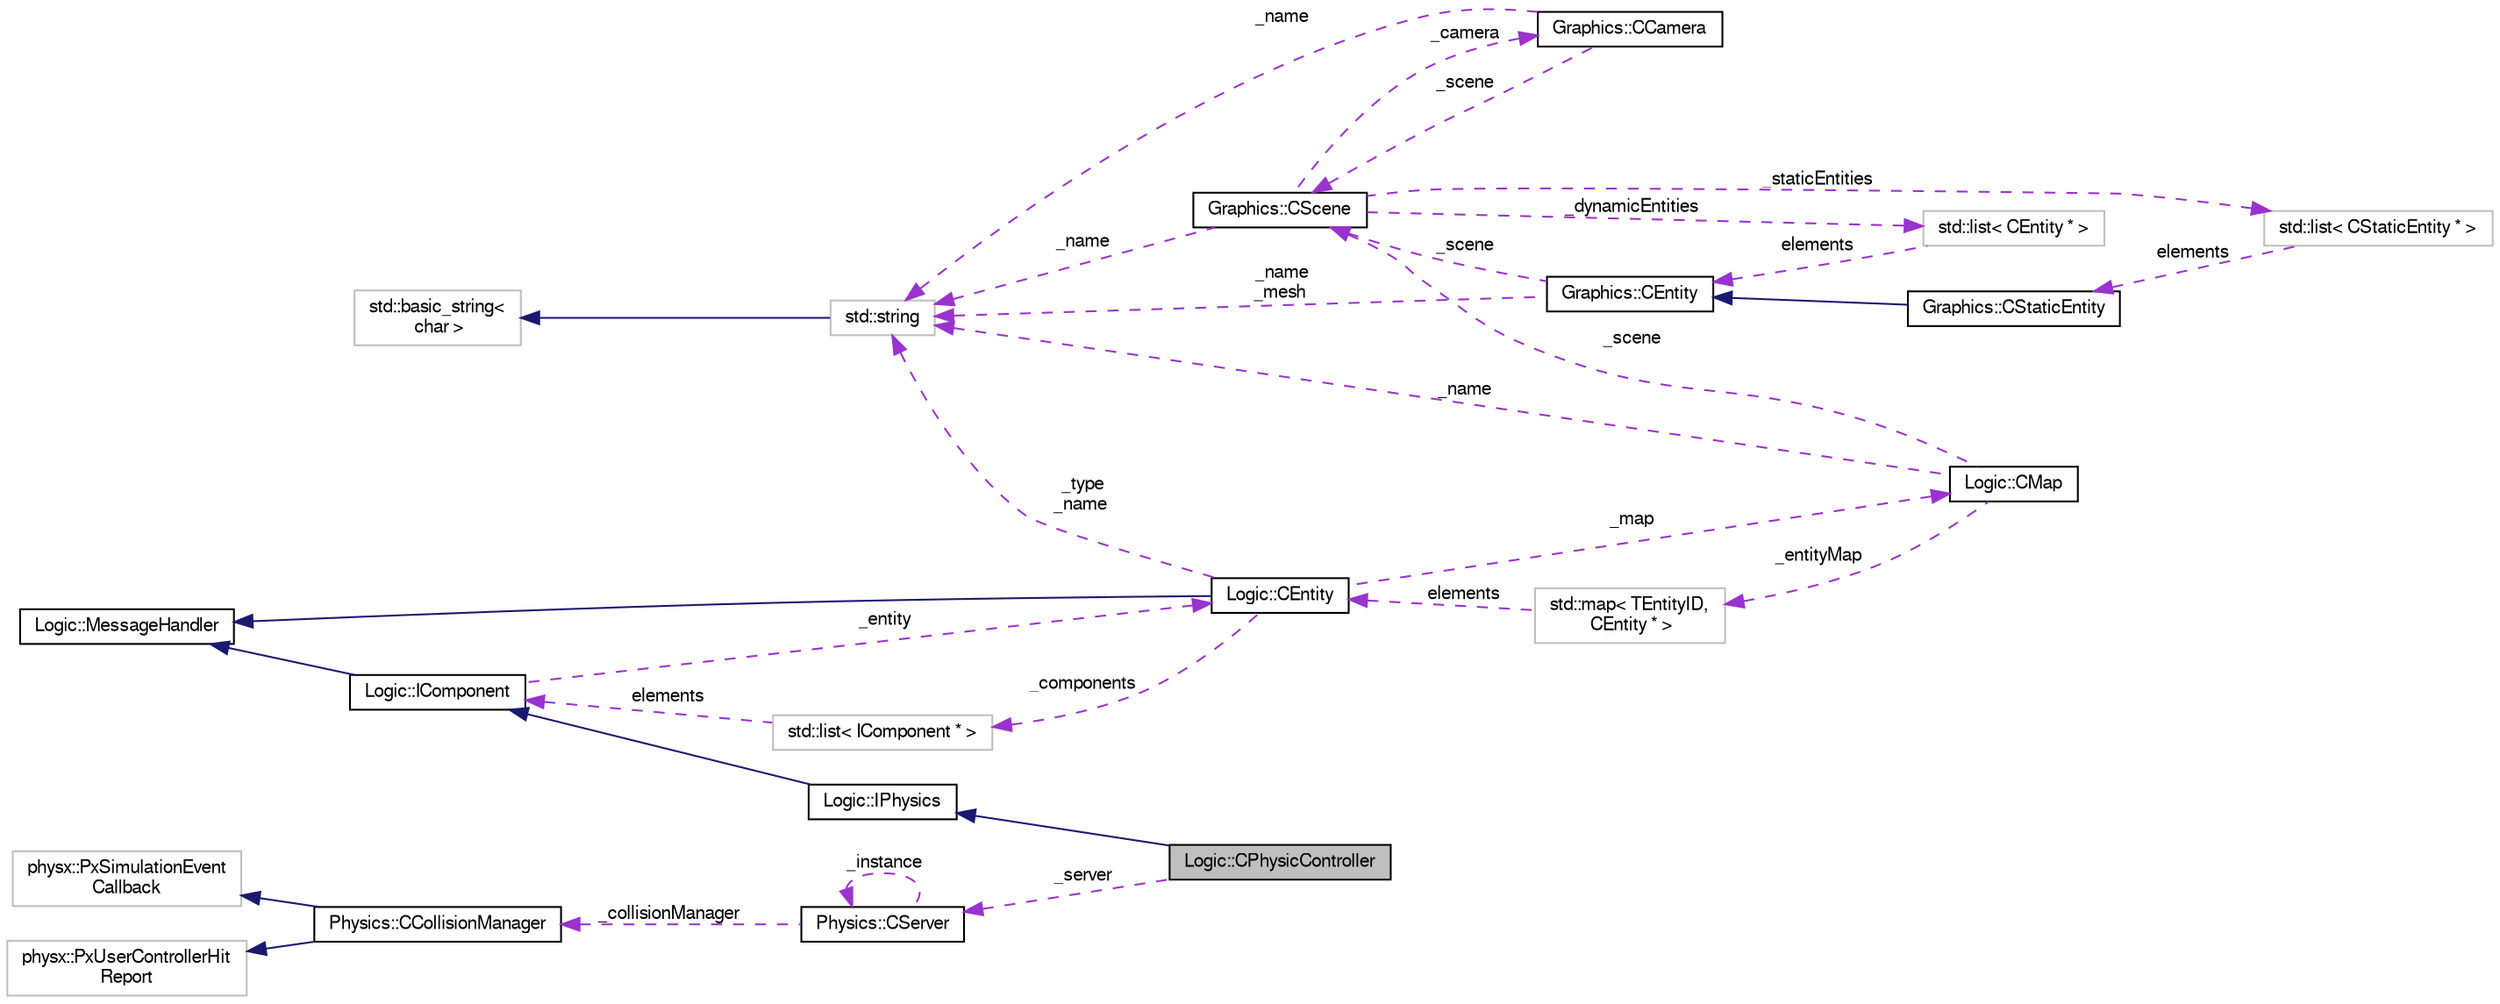 digraph "Logic::CPhysicController"
{
  edge [fontname="FreeSans",fontsize="10",labelfontname="FreeSans",labelfontsize="10"];
  node [fontname="FreeSans",fontsize="10",shape=record];
  rankdir="LR";
  Node1 [label="Logic::CPhysicController",height=0.2,width=0.4,color="black", fillcolor="grey75", style="filled", fontcolor="black"];
  Node2 -> Node1 [dir="back",color="midnightblue",fontsize="10",style="solid",fontname="FreeSans"];
  Node2 [label="Logic::IPhysics",height=0.2,width=0.4,color="black", fillcolor="white", style="filled",URL="$class_logic_1_1_i_physics.html",tooltip="Clase abstracta de la que deben heredar todos los componentes fï¿œsicos. "];
  Node3 -> Node2 [dir="back",color="midnightblue",fontsize="10",style="solid",fontname="FreeSans"];
  Node3 [label="Logic::IComponent",height=0.2,width=0.4,color="black", fillcolor="white", style="filled",URL="$class_logic_1_1_i_component.html",tooltip="Clase base de los componentes que forman las entidades. "];
  Node4 -> Node3 [dir="back",color="midnightblue",fontsize="10",style="solid",fontname="FreeSans"];
  Node4 [label="Logic::MessageHandler",height=0.2,width=0.4,color="black", fillcolor="white", style="filled",URL="$class_logic_1_1_message_handler.html"];
  Node5 -> Node3 [dir="back",color="darkorchid3",fontsize="10",style="dashed",label=" _entity" ,fontname="FreeSans"];
  Node5 [label="Logic::CEntity",height=0.2,width=0.4,color="black", fillcolor="white", style="filled",URL="$class_logic_1_1_c_entity.html",tooltip="Clase que representa una entidad en el entorno virtual. "];
  Node4 -> Node5 [dir="back",color="midnightblue",fontsize="10",style="solid",fontname="FreeSans"];
  Node6 -> Node5 [dir="back",color="darkorchid3",fontsize="10",style="dashed",label=" _components" ,fontname="FreeSans"];
  Node6 [label="std::list\< IComponent * \>",height=0.2,width=0.4,color="grey75", fillcolor="white", style="filled"];
  Node3 -> Node6 [dir="back",color="darkorchid3",fontsize="10",style="dashed",label=" elements" ,fontname="FreeSans"];
  Node7 -> Node5 [dir="back",color="darkorchid3",fontsize="10",style="dashed",label=" _type\n_name" ,fontname="FreeSans"];
  Node7 [label="std::string",height=0.2,width=0.4,color="grey75", fillcolor="white", style="filled",tooltip="STL class. "];
  Node8 -> Node7 [dir="back",color="midnightblue",fontsize="10",style="solid",fontname="FreeSans"];
  Node8 [label="std::basic_string\<\l char \>",height=0.2,width=0.4,color="grey75", fillcolor="white", style="filled",tooltip="STL class. "];
  Node9 -> Node5 [dir="back",color="darkorchid3",fontsize="10",style="dashed",label=" _map" ,fontname="FreeSans"];
  Node9 [label="Logic::CMap",height=0.2,width=0.4,color="black", fillcolor="white", style="filled",URL="$class_logic_1_1_c_map.html",tooltip="Clase que representa un mapa lógico. "];
  Node10 -> Node9 [dir="back",color="darkorchid3",fontsize="10",style="dashed",label=" _scene" ,fontname="FreeSans"];
  Node10 [label="Graphics::CScene",height=0.2,width=0.4,color="black", fillcolor="white", style="filled",URL="$class_graphics_1_1_c_scene.html",tooltip="Clase que controla todos los elementos de una escena. "];
  Node11 -> Node10 [dir="back",color="darkorchid3",fontsize="10",style="dashed",label=" _staticEntities" ,fontname="FreeSans"];
  Node11 [label="std::list\< CStaticEntity * \>",height=0.2,width=0.4,color="grey75", fillcolor="white", style="filled"];
  Node12 -> Node11 [dir="back",color="darkorchid3",fontsize="10",style="dashed",label=" elements" ,fontname="FreeSans"];
  Node12 [label="Graphics::CStaticEntity",height=0.2,width=0.4,color="black", fillcolor="white", style="filled",URL="$class_graphics_1_1_c_static_entity.html",tooltip="Clase que representa una entidad gráfica estática. "];
  Node13 -> Node12 [dir="back",color="midnightblue",fontsize="10",style="solid",fontname="FreeSans"];
  Node13 [label="Graphics::CEntity",height=0.2,width=0.4,color="black", fillcolor="white", style="filled",URL="$class_graphics_1_1_c_entity.html",tooltip="Clase que representa una entidad gráfica. "];
  Node10 -> Node13 [dir="back",color="darkorchid3",fontsize="10",style="dashed",label=" _scene" ,fontname="FreeSans"];
  Node7 -> Node13 [dir="back",color="darkorchid3",fontsize="10",style="dashed",label=" _name\n_mesh" ,fontname="FreeSans"];
  Node14 -> Node10 [dir="back",color="darkorchid3",fontsize="10",style="dashed",label=" _camera" ,fontname="FreeSans"];
  Node14 [label="Graphics::CCamera",height=0.2,width=0.4,color="black", fillcolor="white", style="filled",URL="$class_graphics_1_1_c_camera.html",tooltip="Clase de la cámara extendida basada en Ogre. "];
  Node10 -> Node14 [dir="back",color="darkorchid3",fontsize="10",style="dashed",label=" _scene" ,fontname="FreeSans"];
  Node7 -> Node14 [dir="back",color="darkorchid3",fontsize="10",style="dashed",label=" _name" ,fontname="FreeSans"];
  Node7 -> Node10 [dir="back",color="darkorchid3",fontsize="10",style="dashed",label=" _name" ,fontname="FreeSans"];
  Node15 -> Node10 [dir="back",color="darkorchid3",fontsize="10",style="dashed",label=" _dynamicEntities" ,fontname="FreeSans"];
  Node15 [label="std::list\< CEntity * \>",height=0.2,width=0.4,color="grey75", fillcolor="white", style="filled"];
  Node13 -> Node15 [dir="back",color="darkorchid3",fontsize="10",style="dashed",label=" elements" ,fontname="FreeSans"];
  Node16 -> Node9 [dir="back",color="darkorchid3",fontsize="10",style="dashed",label=" _entityMap" ,fontname="FreeSans"];
  Node16 [label="std::map\< TEntityID,\l CEntity * \>",height=0.2,width=0.4,color="grey75", fillcolor="white", style="filled"];
  Node5 -> Node16 [dir="back",color="darkorchid3",fontsize="10",style="dashed",label=" elements" ,fontname="FreeSans"];
  Node7 -> Node9 [dir="back",color="darkorchid3",fontsize="10",style="dashed",label=" _name" ,fontname="FreeSans"];
  Node17 -> Node1 [dir="back",color="darkorchid3",fontsize="10",style="dashed",label=" _server" ,fontname="FreeSans"];
  Node17 [label="Physics::CServer",height=0.2,width=0.4,color="black", fillcolor="white", style="filled",URL="$class_physics_1_1_c_server.html",tooltip="Servidor de fï¿œsica. "];
  Node17 -> Node17 [dir="back",color="darkorchid3",fontsize="10",style="dashed",label=" _instance" ,fontname="FreeSans"];
  Node18 -> Node17 [dir="back",color="darkorchid3",fontsize="10",style="dashed",label=" _collisionManager" ,fontname="FreeSans"];
  Node18 [label="Physics::CCollisionManager",height=0.2,width=0.4,color="black", fillcolor="white", style="filled",URL="$class_physics_1_1_c_collision_manager.html",tooltip="Clase que gestiona las colisiones entre entidades físicas. "];
  Node19 -> Node18 [dir="back",color="midnightblue",fontsize="10",style="solid",fontname="FreeSans"];
  Node19 [label="physx::PxSimulationEvent\lCallback",height=0.2,width=0.4,color="grey75", fillcolor="white", style="filled"];
  Node20 -> Node18 [dir="back",color="midnightblue",fontsize="10",style="solid",fontname="FreeSans"];
  Node20 [label="physx::PxUserControllerHit\lReport",height=0.2,width=0.4,color="grey75", fillcolor="white", style="filled"];
}
